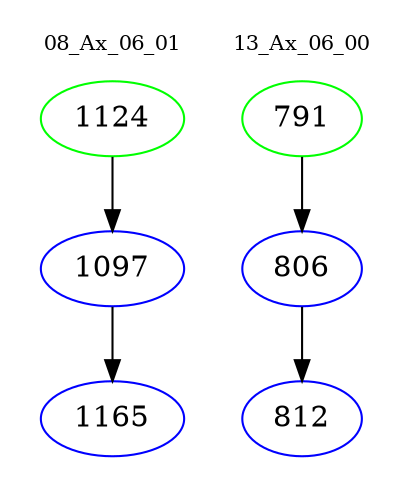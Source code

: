 digraph{
subgraph cluster_0 {
color = white
label = "08_Ax_06_01";
fontsize=10;
T0_1124 [label="1124", color="green"]
T0_1124 -> T0_1097 [color="black"]
T0_1097 [label="1097", color="blue"]
T0_1097 -> T0_1165 [color="black"]
T0_1165 [label="1165", color="blue"]
}
subgraph cluster_1 {
color = white
label = "13_Ax_06_00";
fontsize=10;
T1_791 [label="791", color="green"]
T1_791 -> T1_806 [color="black"]
T1_806 [label="806", color="blue"]
T1_806 -> T1_812 [color="black"]
T1_812 [label="812", color="blue"]
}
}
